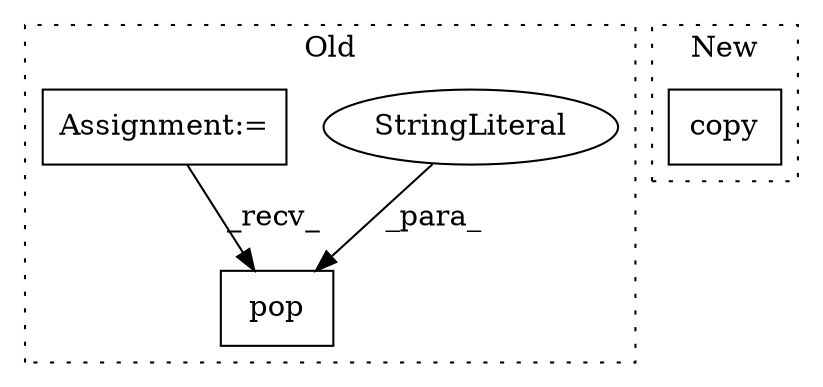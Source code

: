 digraph G {
subgraph cluster0 {
1 [label="pop" a="32" s="19303,19316" l="4,1" shape="box"];
3 [label="StringLiteral" a="45" s="19307" l="9" shape="ellipse"];
4 [label="Assignment:=" a="7" s="19276" l="1" shape="box"];
label = "Old";
style="dotted";
}
subgraph cluster1 {
2 [label="copy" a="32" s="21099" l="6" shape="box"];
label = "New";
style="dotted";
}
3 -> 1 [label="_para_"];
4 -> 1 [label="_recv_"];
}